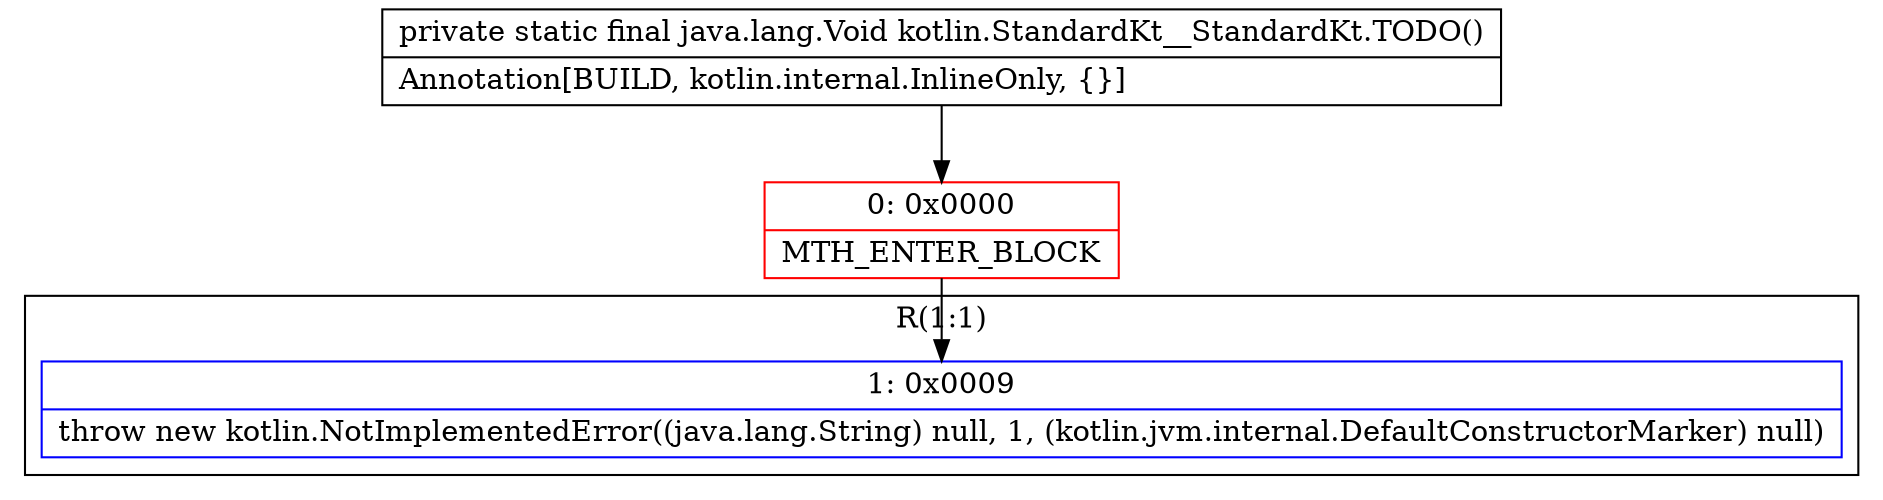 digraph "CFG forkotlin.StandardKt__StandardKt.TODO()Ljava\/lang\/Void;" {
subgraph cluster_Region_1030165253 {
label = "R(1:1)";
node [shape=record,color=blue];
Node_1 [shape=record,label="{1\:\ 0x0009|throw new kotlin.NotImplementedError((java.lang.String) null, 1, (kotlin.jvm.internal.DefaultConstructorMarker) null)\l}"];
}
Node_0 [shape=record,color=red,label="{0\:\ 0x0000|MTH_ENTER_BLOCK\l}"];
MethodNode[shape=record,label="{private static final java.lang.Void kotlin.StandardKt__StandardKt.TODO()  | Annotation[BUILD, kotlin.internal.InlineOnly, \{\}]\l}"];
MethodNode -> Node_0;
Node_0 -> Node_1;
}

